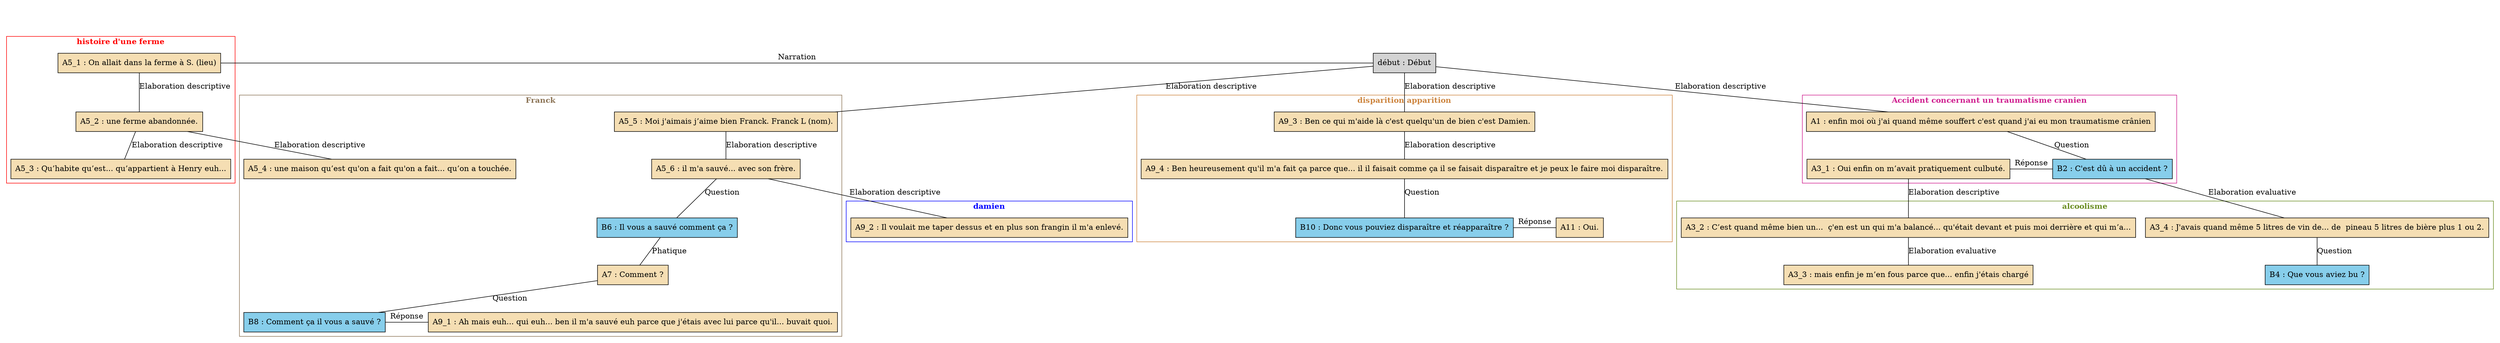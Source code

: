 digraph "Sauveur_-_E01" {
	node [shape=box style=filled]
	newrank=true
	zero [style=invis]
	"début" [label="début : Début"]
	A1 [label="A1 : enfin moi où j'ai quand même souffert c'est quand j'ai eu mon traumatisme crânien" fillcolor=wheat]
	B2 [label="B2 : C'est dû à un accident ?" fillcolor=skyblue]
	A3_1 [label="A3_1 : Oui enfin on m’avait pratiquement culbuté." fillcolor=wheat]
	A3_2 [label="A3_2 : C’est quand même bien un...  ç'en est un qui m'a balancé... qu'était devant et puis moi derrière et qui m’a..." fillcolor=wheat]
	A3_3 [label="A3_3 : mais enfin je m’en fous parce que... enfin j'étais chargé" fillcolor=wheat]
	A3_4 [label="A3_4 : J'avais quand même 5 litres de vin de... de  pineau 5 litres de bière plus 1 ou 2." fillcolor=wheat]
	B4 [label="B4 : Que vous aviez bu ?" fillcolor=skyblue]
	A5_1 [label="A5_1 : On allait dans la ferme à S. (lieu)" fillcolor=wheat]
	A5_2 [label="A5_2 : une ferme abandonnée." fillcolor=wheat]
	A5_3 [label="A5_3 : Qu’habite qu’est... qu’appartient à Henry euh..." fillcolor=wheat]
	A5_4 [label="A5_4 : une maison qu’est qu'on a fait qu'on a fait... qu’on a touchée." fillcolor=wheat]
	A5_5 [label="A5_5 : Moi j'aimais j’aime bien Franck. Franck L (nom)." fillcolor=wheat]
	A5_6 [label="A5_6 : il m'a sauvé... avec son frère." fillcolor=wheat]
	B6 [label="B6 : Il vous a sauvé comment ça ?" fillcolor=skyblue]
	A7 [label="A7 : Comment ?" fillcolor=wheat]
	B8 [label="B8 : Comment ça il vous a sauvé ?" fillcolor=skyblue]
	A9_1 [label="A9_1 : Ah mais euh... qui euh... ben il m'a sauvé euh parce que j'étais avec lui parce qu'il... buvait quoi." fillcolor=wheat]
	A9_2 [label="A9_2 : Il voulait me taper dessus et en plus son frangin il m'a enlevé." fillcolor=wheat]
	A9_3 [label="A9_3 : Ben ce qui m'aide là c'est quelqu'un de bien c'est Damien." fillcolor=wheat]
	A9_4 [label="A9_4 : Ben heureusement qu'il m'a fait ça parce que... il il faisait comme ça il se faisait disparaître et je peux le faire moi disparaître." fillcolor=wheat]
	B10 [label="B10 : Donc vous pouviez disparaître et réapparaître ?" fillcolor=skyblue]
	A11 [label="A11 : Oui." fillcolor=wheat]
	zero -> "début" [label="" style=invis]
	"début" -> A1 [label="Elaboration descriptive" dir=none weight=2]
	A1 -> B2 [label=Question dir=none weight=2]
	A1 -> A3_1 [style=invis weight=1]
	B2 -> A3_1 [label="Réponse" constraint=false dir=none]
	A3_1 -> A3_2 [label="Elaboration descriptive" dir=none weight=2]
	A3_2 -> A3_3 [label="Elaboration evaluative" dir=none weight=2]
	B2 -> A3_4 [label="Elaboration evaluative" dir=none weight=2]
	A3_4 -> B4 [label=Question dir=none weight=2]
	zero -> A5_1 [style=invis weight=1]
	"début" -> A5_1 [label=Narration constraint=false dir=none]
	A5_1 -> A5_2 [label="Elaboration descriptive" dir=none weight=2]
	A5_2 -> A5_3 [label="Elaboration descriptive" dir=none weight=2]
	A5_2 -> A5_4 [label="Elaboration descriptive" dir=none weight=2]
	"début" -> A5_5 [label="Elaboration descriptive" dir=none weight=2]
	A5_5 -> A5_6 [label="Elaboration descriptive" dir=none weight=2]
	A5_6 -> B6 [label=Question dir=none weight=2]
	B6 -> A7 [label=Phatique dir=none weight=2]
	A7 -> B8 [label=Question dir=none weight=2]
	A7 -> A9_1 [style=invis weight=1]
	B8 -> A9_1 [label="Réponse" constraint=false dir=none]
	A5_6 -> A9_2 [label="Elaboration descriptive" dir=none weight=2]
	"début" -> A9_3 [label="Elaboration descriptive" dir=none weight=2]
	A9_3 -> A9_4 [label="Elaboration descriptive" dir=none weight=2]
	A9_4 -> B10 [label=Question dir=none weight=2]
	A9_4 -> A11 [style=invis weight=1]
	B10 -> A11 [label="Réponse" constraint=false dir=none]
	subgraph cluster_0 {
		label=<<B>Accident concernant un traumatisme cranien</B>>
		color=violetred
		fontcolor=violetred
		A1
		B2
		A3_1
	}
	subgraph cluster_1 {
		label=<<B>alcoolisme</B>>
		color=olivedrab
		fontcolor=olivedrab
		A3_2
		A3_3
		A3_4
		B4
	}
	subgraph cluster_2 {
		label=<<B>histoire d'une ferme</B>>
		color=red
		fontcolor=red
		A5_1
		A5_2
		A5_3
	}
	subgraph cluster_3 {
		label=<<B>Franck</B>>
		color=burlywood4
		fontcolor=burlywood4
		A5_4
		A5_5
		A5_6
		B6
		A7
		B8
		A9_1
	}
	subgraph cluster_4 {
		label=<<B>damien</B>>
		color=blue
		fontcolor=blue
		A9_2
	}
	subgraph cluster_5 {
		label=<<B>disparition apparition</B>>
		color=peru
		fontcolor=peru
		A9_3
		A9_4
		B10
		A11
	}
}
